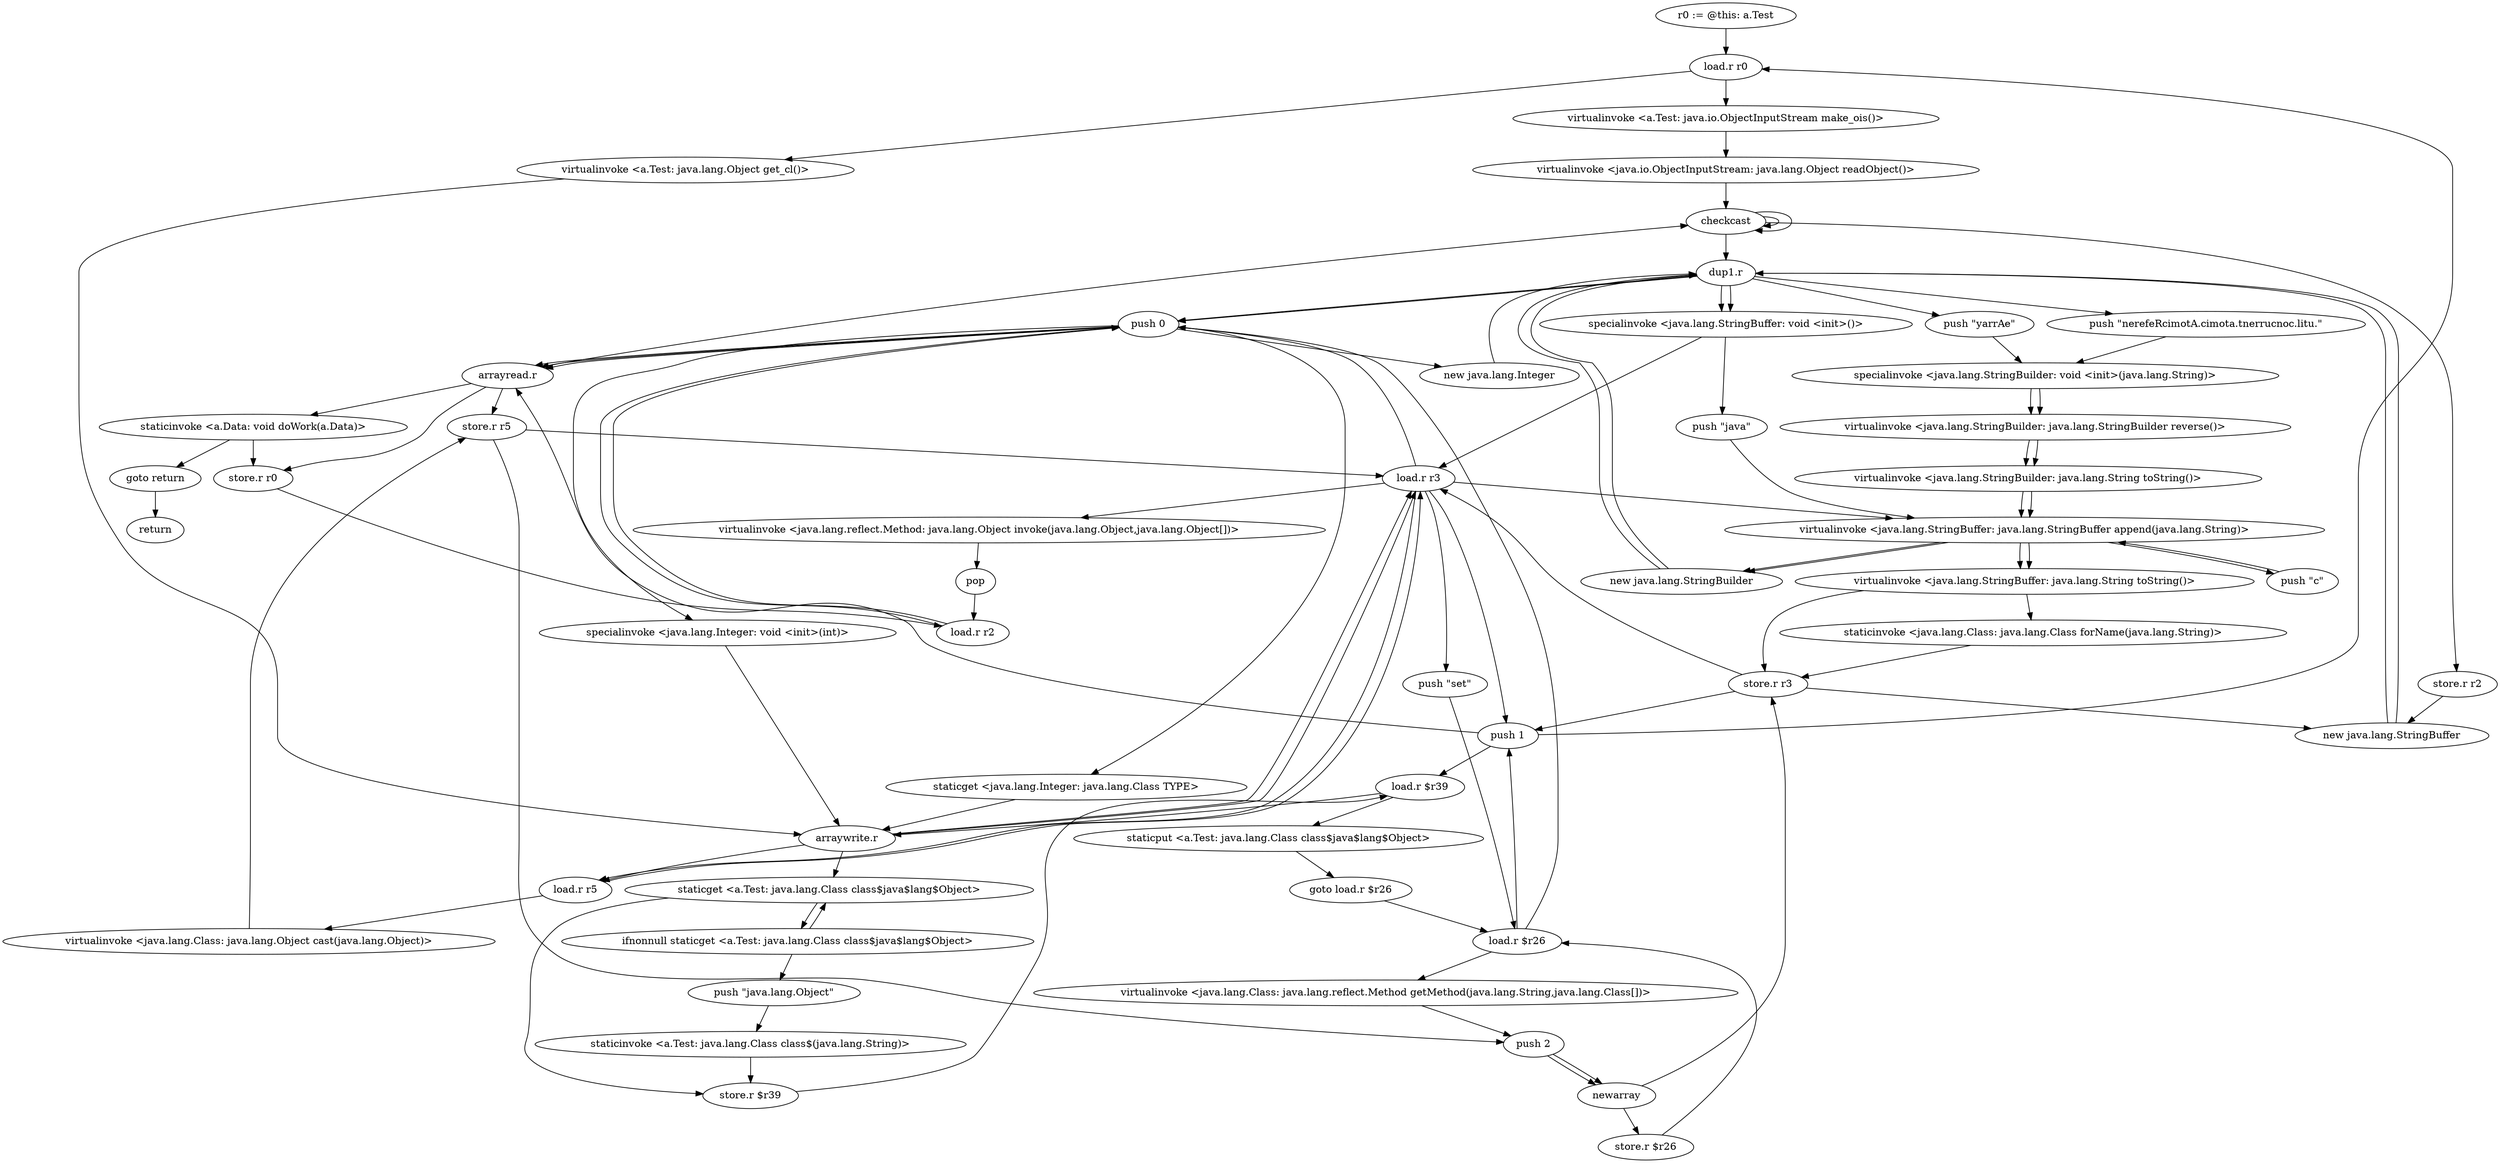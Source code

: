 digraph "" {
    "r0 := @this: a.Test"
    "load.r r0"
    "r0 := @this: a.Test"->"load.r r0";
    "virtualinvoke <a.Test: java.io.ObjectInputStream make_ois()>"
    "load.r r0"->"virtualinvoke <a.Test: java.io.ObjectInputStream make_ois()>";
    "virtualinvoke <java.io.ObjectInputStream: java.lang.Object readObject()>"
    "virtualinvoke <a.Test: java.io.ObjectInputStream make_ois()>"->"virtualinvoke <java.io.ObjectInputStream: java.lang.Object readObject()>";
    "checkcast"
    "virtualinvoke <java.io.ObjectInputStream: java.lang.Object readObject()>"->"checkcast";
    "checkcast"->"checkcast";
    "dup1.r"
    "checkcast"->"dup1.r";
    "push 0"
    "dup1.r"->"push 0";
    "arrayread.r"
    "push 0"->"arrayread.r";
    "arrayread.r"->"checkcast";
    "checkcast"->"checkcast";
    "store.r r2"
    "checkcast"->"store.r r2";
    "new java.lang.StringBuffer"
    "store.r r2"->"new java.lang.StringBuffer";
    "new java.lang.StringBuffer"->"dup1.r";
    "specialinvoke <java.lang.StringBuffer: void <init>()>"
    "dup1.r"->"specialinvoke <java.lang.StringBuffer: void <init>()>";
    "push \"java\""
    "specialinvoke <java.lang.StringBuffer: void <init>()>"->"push \"java\"";
    "virtualinvoke <java.lang.StringBuffer: java.lang.StringBuffer append(java.lang.String)>"
    "push \"java\""->"virtualinvoke <java.lang.StringBuffer: java.lang.StringBuffer append(java.lang.String)>";
    "new java.lang.StringBuilder"
    "virtualinvoke <java.lang.StringBuffer: java.lang.StringBuffer append(java.lang.String)>"->"new java.lang.StringBuilder";
    "new java.lang.StringBuilder"->"dup1.r";
    "push \"nerefeRcimotA.cimota.tnerrucnoc.litu.\""
    "dup1.r"->"push \"nerefeRcimotA.cimota.tnerrucnoc.litu.\"";
    "specialinvoke <java.lang.StringBuilder: void <init>(java.lang.String)>"
    "push \"nerefeRcimotA.cimota.tnerrucnoc.litu.\""->"specialinvoke <java.lang.StringBuilder: void <init>(java.lang.String)>";
    "virtualinvoke <java.lang.StringBuilder: java.lang.StringBuilder reverse()>"
    "specialinvoke <java.lang.StringBuilder: void <init>(java.lang.String)>"->"virtualinvoke <java.lang.StringBuilder: java.lang.StringBuilder reverse()>";
    "virtualinvoke <java.lang.StringBuilder: java.lang.String toString()>"
    "virtualinvoke <java.lang.StringBuilder: java.lang.StringBuilder reverse()>"->"virtualinvoke <java.lang.StringBuilder: java.lang.String toString()>";
    "virtualinvoke <java.lang.StringBuilder: java.lang.String toString()>"->"virtualinvoke <java.lang.StringBuffer: java.lang.StringBuffer append(java.lang.String)>";
    "push \"c\""
    "virtualinvoke <java.lang.StringBuffer: java.lang.StringBuffer append(java.lang.String)>"->"push \"c\"";
    "push \"c\""->"virtualinvoke <java.lang.StringBuffer: java.lang.StringBuffer append(java.lang.String)>";
    "virtualinvoke <java.lang.StringBuffer: java.lang.String toString()>"
    "virtualinvoke <java.lang.StringBuffer: java.lang.StringBuffer append(java.lang.String)>"->"virtualinvoke <java.lang.StringBuffer: java.lang.String toString()>";
    "store.r r3"
    "virtualinvoke <java.lang.StringBuffer: java.lang.String toString()>"->"store.r r3";
    "store.r r3"->"new java.lang.StringBuffer";
    "new java.lang.StringBuffer"->"dup1.r";
    "dup1.r"->"specialinvoke <java.lang.StringBuffer: void <init>()>";
    "load.r r3"
    "specialinvoke <java.lang.StringBuffer: void <init>()>"->"load.r r3";
    "load.r r3"->"virtualinvoke <java.lang.StringBuffer: java.lang.StringBuffer append(java.lang.String)>";
    "virtualinvoke <java.lang.StringBuffer: java.lang.StringBuffer append(java.lang.String)>"->"new java.lang.StringBuilder";
    "new java.lang.StringBuilder"->"dup1.r";
    "push \"yarrAe\""
    "dup1.r"->"push \"yarrAe\"";
    "push \"yarrAe\""->"specialinvoke <java.lang.StringBuilder: void <init>(java.lang.String)>";
    "specialinvoke <java.lang.StringBuilder: void <init>(java.lang.String)>"->"virtualinvoke <java.lang.StringBuilder: java.lang.StringBuilder reverse()>";
    "virtualinvoke <java.lang.StringBuilder: java.lang.StringBuilder reverse()>"->"virtualinvoke <java.lang.StringBuilder: java.lang.String toString()>";
    "virtualinvoke <java.lang.StringBuilder: java.lang.String toString()>"->"virtualinvoke <java.lang.StringBuffer: java.lang.StringBuffer append(java.lang.String)>";
    "virtualinvoke <java.lang.StringBuffer: java.lang.StringBuffer append(java.lang.String)>"->"virtualinvoke <java.lang.StringBuffer: java.lang.String toString()>";
    "staticinvoke <java.lang.Class: java.lang.Class forName(java.lang.String)>"
    "virtualinvoke <java.lang.StringBuffer: java.lang.String toString()>"->"staticinvoke <java.lang.Class: java.lang.Class forName(java.lang.String)>";
    "staticinvoke <java.lang.Class: java.lang.Class forName(java.lang.String)>"->"store.r r3";
    "push 1"
    "store.r r3"->"push 1";
    "push 1"->"arrayread.r";
    "store.r r5"
    "arrayread.r"->"store.r r5";
    "store.r r5"->"load.r r3";
    "load.r r5"
    "load.r r3"->"load.r r5";
    "virtualinvoke <java.lang.Class: java.lang.Object cast(java.lang.Object)>"
    "load.r r5"->"virtualinvoke <java.lang.Class: java.lang.Object cast(java.lang.Object)>";
    "virtualinvoke <java.lang.Class: java.lang.Object cast(java.lang.Object)>"->"store.r r5";
    "push 2"
    "store.r r5"->"push 2";
    "newarray"
    "push 2"->"newarray";
    "store.r $r26"
    "newarray"->"store.r $r26";
    "load.r $r26"
    "store.r $r26"->"load.r $r26";
    "load.r $r26"->"push 0";
    "staticget <java.lang.Integer: java.lang.Class TYPE>"
    "push 0"->"staticget <java.lang.Integer: java.lang.Class TYPE>";
    "arraywrite.r"
    "staticget <java.lang.Integer: java.lang.Class TYPE>"->"arraywrite.r";
    "staticget <a.Test: java.lang.Class class$java$lang$Object>"
    "arraywrite.r"->"staticget <a.Test: java.lang.Class class$java$lang$Object>";
    "ifnonnull staticget <a.Test: java.lang.Class class$java$lang$Object>"
    "staticget <a.Test: java.lang.Class class$java$lang$Object>"->"ifnonnull staticget <a.Test: java.lang.Class class$java$lang$Object>";
    "push \"java.lang.Object\""
    "ifnonnull staticget <a.Test: java.lang.Class class$java$lang$Object>"->"push \"java.lang.Object\"";
    "staticinvoke <a.Test: java.lang.Class class$(java.lang.String)>"
    "push \"java.lang.Object\""->"staticinvoke <a.Test: java.lang.Class class$(java.lang.String)>";
    "store.r $r39"
    "staticinvoke <a.Test: java.lang.Class class$(java.lang.String)>"->"store.r $r39";
    "load.r $r39"
    "store.r $r39"->"load.r $r39";
    "staticput <a.Test: java.lang.Class class$java$lang$Object>"
    "load.r $r39"->"staticput <a.Test: java.lang.Class class$java$lang$Object>";
    "goto load.r $r26"
    "staticput <a.Test: java.lang.Class class$java$lang$Object>"->"goto load.r $r26";
    "goto load.r $r26"->"load.r $r26";
    "load.r $r26"->"push 1";
    "push 1"->"load.r $r39";
    "load.r $r39"->"arraywrite.r";
    "arraywrite.r"->"load.r r3";
    "push \"set\""
    "load.r r3"->"push \"set\"";
    "push \"set\""->"load.r $r26";
    "virtualinvoke <java.lang.Class: java.lang.reflect.Method getMethod(java.lang.String,java.lang.Class[])>"
    "load.r $r26"->"virtualinvoke <java.lang.Class: java.lang.reflect.Method getMethod(java.lang.String,java.lang.Class[])>";
    "virtualinvoke <java.lang.Class: java.lang.reflect.Method getMethod(java.lang.String,java.lang.Class[])>"->"push 2";
    "push 2"->"newarray";
    "newarray"->"store.r r3";
    "store.r r3"->"load.r r3";
    "load.r r3"->"push 0";
    "new java.lang.Integer"
    "push 0"->"new java.lang.Integer";
    "new java.lang.Integer"->"dup1.r";
    "dup1.r"->"push 0";
    "specialinvoke <java.lang.Integer: void <init>(int)>"
    "push 0"->"specialinvoke <java.lang.Integer: void <init>(int)>";
    "specialinvoke <java.lang.Integer: void <init>(int)>"->"arraywrite.r";
    "arraywrite.r"->"load.r r3";
    "load.r r3"->"push 1";
    "push 1"->"load.r r0";
    "virtualinvoke <a.Test: java.lang.Object get_cl()>"
    "load.r r0"->"virtualinvoke <a.Test: java.lang.Object get_cl()>";
    "virtualinvoke <a.Test: java.lang.Object get_cl()>"->"arraywrite.r";
    "arraywrite.r"->"load.r r5";
    "load.r r5"->"load.r r3";
    "virtualinvoke <java.lang.reflect.Method: java.lang.Object invoke(java.lang.Object,java.lang.Object[])>"
    "load.r r3"->"virtualinvoke <java.lang.reflect.Method: java.lang.Object invoke(java.lang.Object,java.lang.Object[])>";
    "pop"
    "virtualinvoke <java.lang.reflect.Method: java.lang.Object invoke(java.lang.Object,java.lang.Object[])>"->"pop";
    "load.r r2"
    "pop"->"load.r r2";
    "load.r r2"->"push 0";
    "push 0"->"arrayread.r";
    "store.r r0"
    "arrayread.r"->"store.r r0";
    "store.r r0"->"load.r r2";
    "load.r r2"->"push 0";
    "push 0"->"arrayread.r";
    "staticinvoke <a.Data: void doWork(a.Data)>"
    "arrayread.r"->"staticinvoke <a.Data: void doWork(a.Data)>";
    "goto return"
    "staticinvoke <a.Data: void doWork(a.Data)>"->"goto return";
    "return"
    "goto return"->"return";
    "staticinvoke <a.Data: void doWork(a.Data)>"->"store.r r0";
    "ifnonnull staticget <a.Test: java.lang.Class class$java$lang$Object>"->"staticget <a.Test: java.lang.Class class$java$lang$Object>";
    "staticget <a.Test: java.lang.Class class$java$lang$Object>"->"store.r $r39";
}
